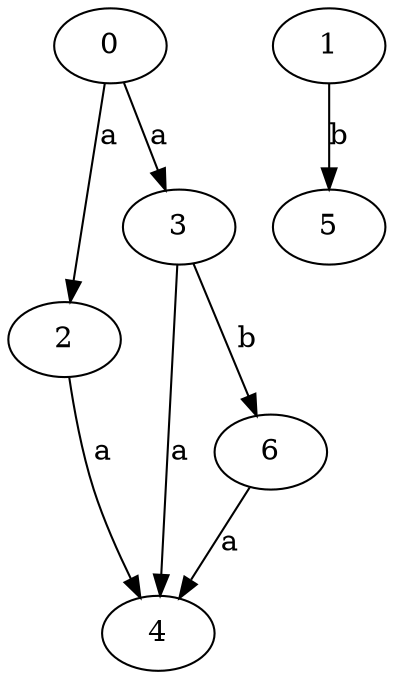 strict digraph  {
2;
3;
0;
4;
5;
6;
1;
2 -> 4  [label=a];
3 -> 4  [label=a];
3 -> 6  [label=b];
0 -> 2  [label=a];
0 -> 3  [label=a];
6 -> 4  [label=a];
1 -> 5  [label=b];
}
